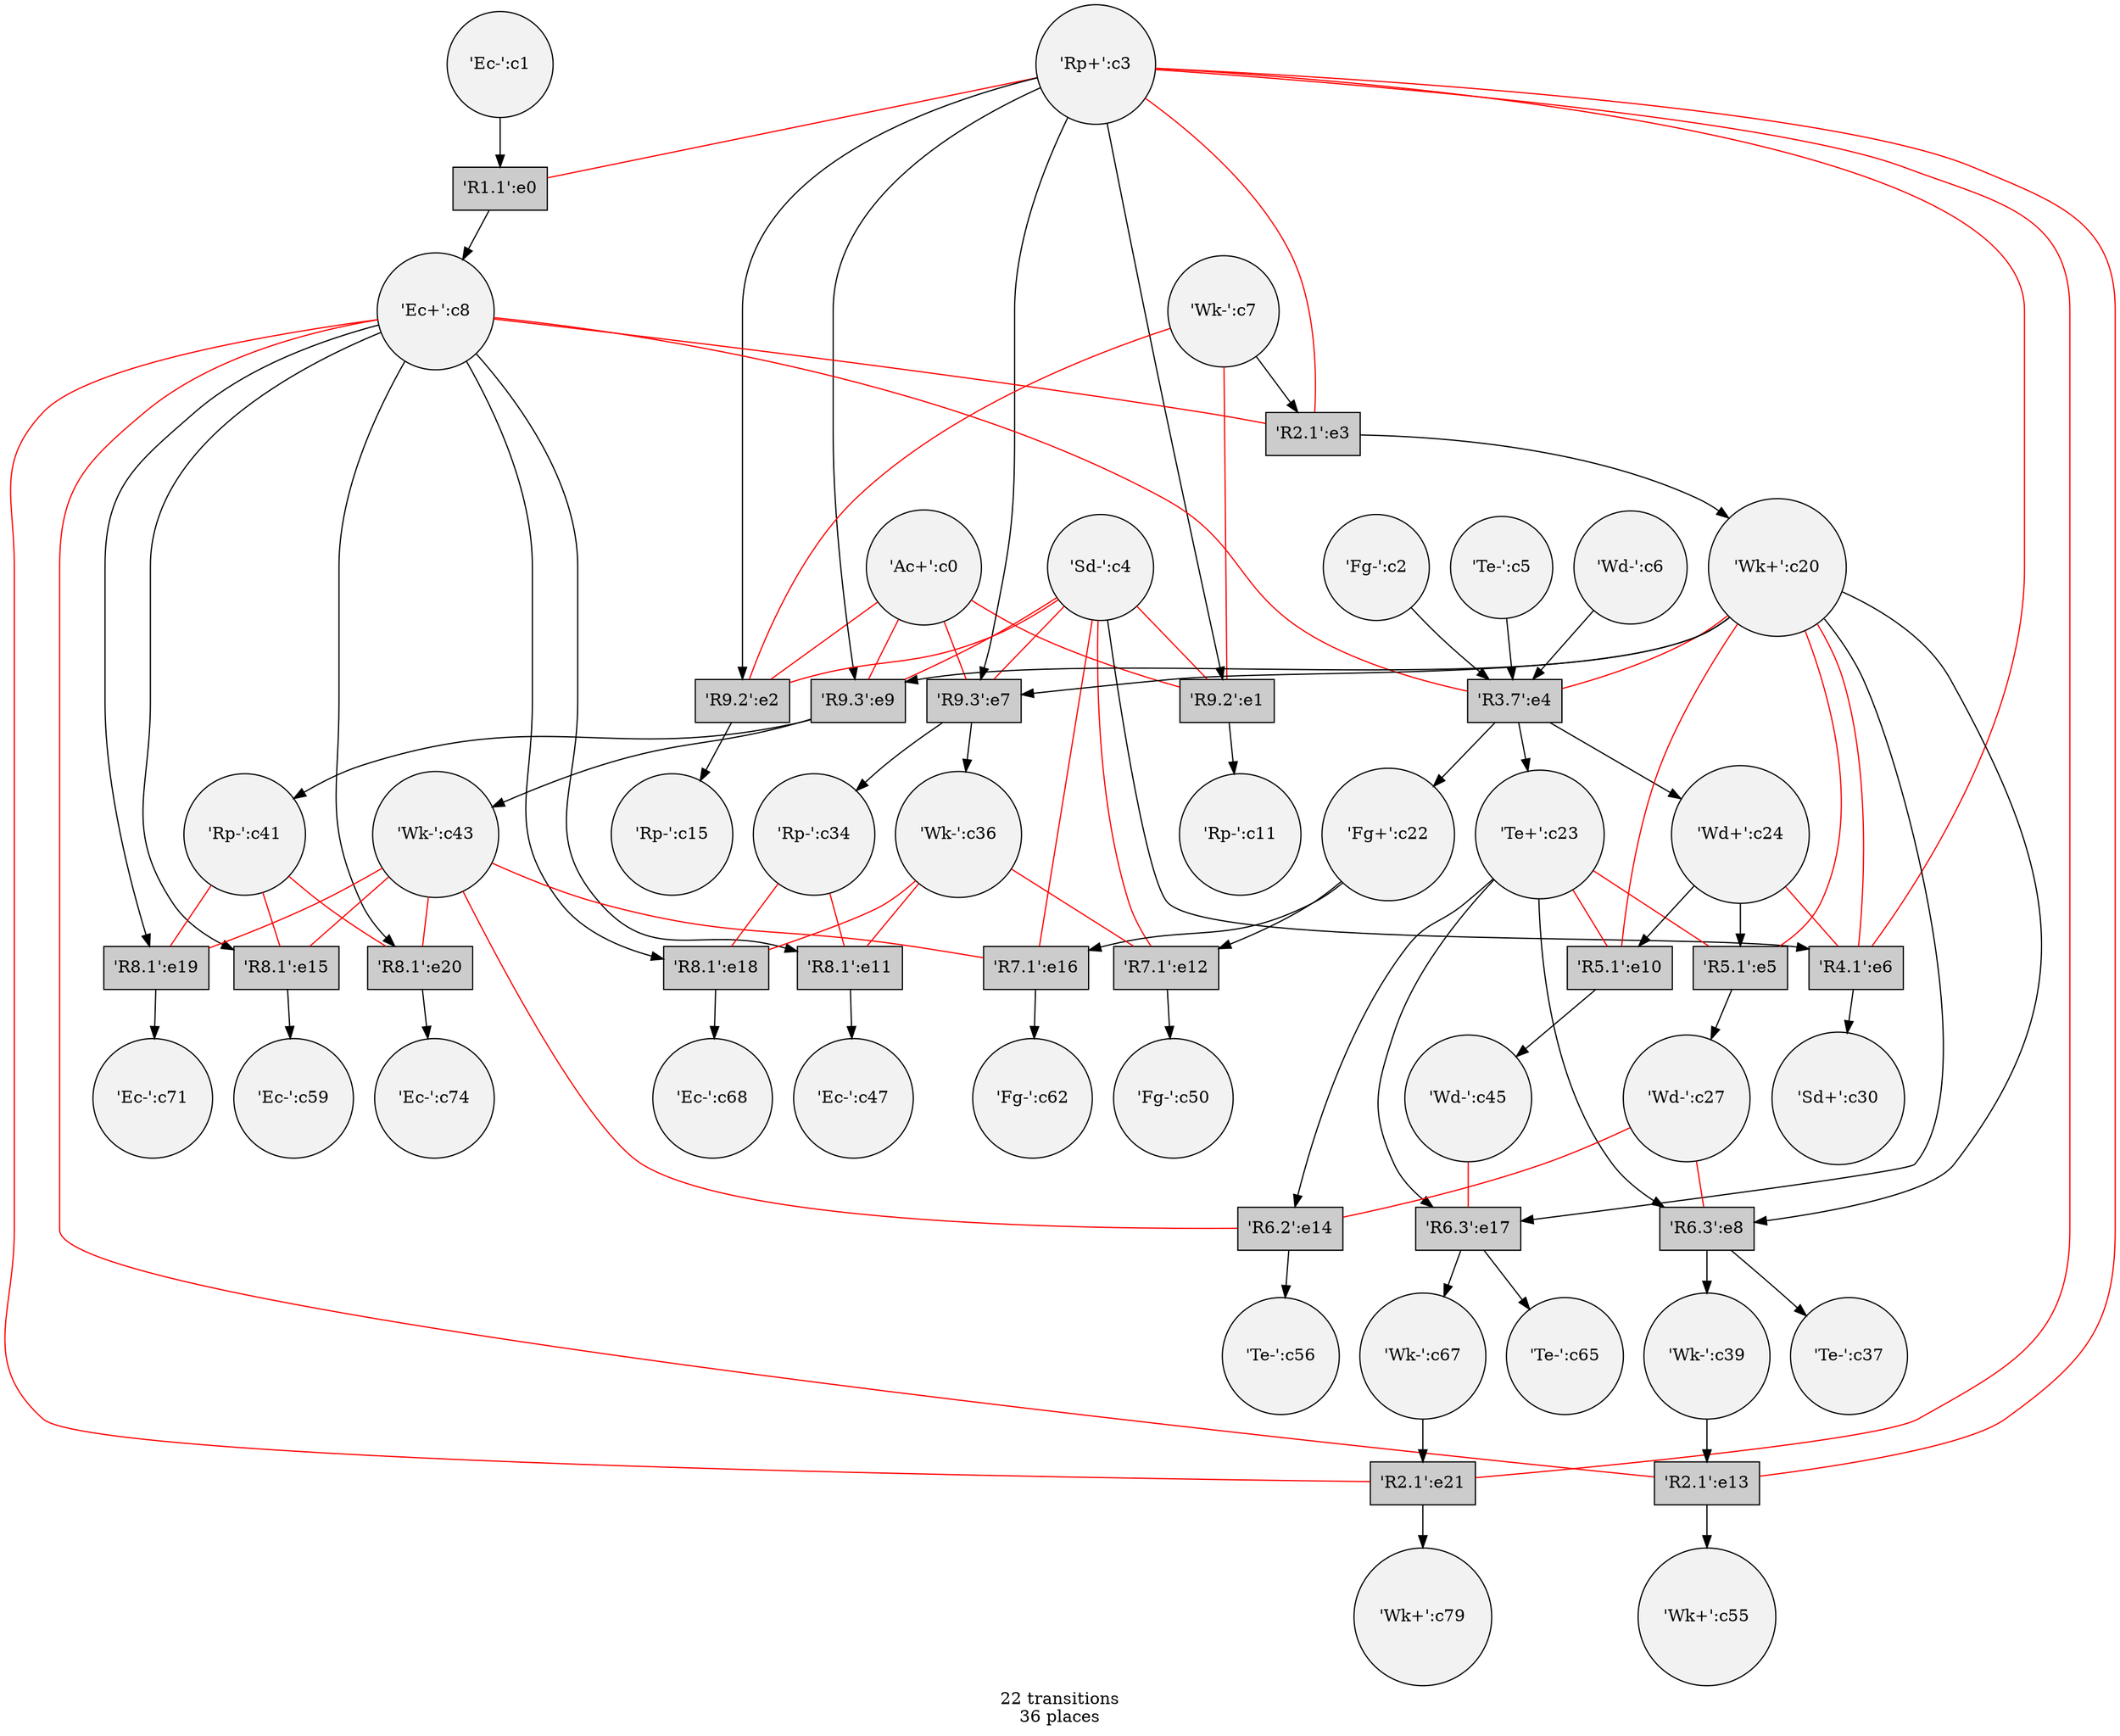 digraph {
	/* transitions */
	node	[shape=box style=filled fillcolor=gray80];
	t139702619391696 [label="'R1.1':e0"];
	t139702619390208 [label="'R9.2':e1"];
	t139702619391888 [label="'R9.2':e2"];
	t139702619392224 [label="'R2.1':e3"];
	t139702619391072 [label="'R3.7':e4"];
	t139702619391408 [label="'R5.1':e5"];
	t139702619390544 [label="'R4.1':e6"];
	t139702619391312 [label="'R9.3':e7"];
	t139702619391168 [label="'R6.3':e8"];
	t139702619391024 [label="'R9.3':e9"];
	t139702619390112 [label="'R5.1':e10"];
	t139702619390592 [label="'R8.1':e11"];
	t139702619391264 [label="'R7.1':e12"];
	t139702619391120 [label="'R2.1':e13"];
	t139702619391456 [label="'R6.2':e14"];
	t139702619390448 [label="'R8.1':e15"];
	t139702619390016 [label="'R7.1':e16"];
	t139702619390064 [label="'R6.3':e17"];
	t139702619391648 [label="'R8.1':e18"];
	t139702619391504 [label="'R8.1':e19"];
	t139702619391600 [label="'R8.1':e20"];
	t139702619391744 [label="'R2.1':e21"];

	/* places, flow and context relations */
	node	[shape=circle fillcolor=gray95];
	p139702619403840 [label="'Ac+':c0"];
	p139702619403840 -> t139702619390208 [arrowhead=none color=red];
	p139702619403840 -> t139702619391888 [arrowhead=none color=red];
	p139702619403840 -> t139702619391024 [arrowhead=none color=red];
	p139702619403840 -> t139702619391312 [arrowhead=none color=red];

	p139703527062640 [label="'Ec-':c1"];
	p139703527062640 -> t139702619391696;

	p139703527063312 [label="'Fg-':c2"];
	p139703527063312 -> t139702619391072;

	p139703527062112 [label="'Rp+':c3"];
	p139703527062112 -> t139702619391024;
	p139703527062112 -> t139702619390208;
	p139703527062112 -> t139702619391312;
	p139703527062112 -> t139702619391888;
	p139703527062112 -> t139702619390544 [arrowhead=none color=red];
	p139703527062112 -> t139702619391120 [arrowhead=none color=red];
	p139703527062112 -> t139702619391696 [arrowhead=none color=red];
	p139703527062112 -> t139702619392224 [arrowhead=none color=red];
	p139703527062112 -> t139702619391744 [arrowhead=none color=red];

	p139702628209424 [label="'Sd-':c4"];
	p139702628209424 -> t139702619390544;
	p139702628209424 -> t139702619391024 [arrowhead=none color=red];
	p139702628209424 -> t139702619390016 [arrowhead=none color=red];
	p139702628209424 -> t139702619390208 [arrowhead=none color=red];
	p139702628209424 -> t139702619391264 [arrowhead=none color=red];
	p139702628209424 -> t139702619391312 [arrowhead=none color=red];
	p139702628209424 -> t139702619391888 [arrowhead=none color=red];

	p139702619522816 [label="'Te-':c5"];
	p139702619522816 -> t139702619391072;

	p139702619522336 [label="'Wd-':c6"];
	p139702619522336 -> t139702619391072;

	p139702618706704 [label="'Wk-':c7"];
	p139702618706704 -> t139702619392224;
	p139702618706704 -> t139702619390208 [arrowhead=none color=red];
	p139702618706704 -> t139702619391888 [arrowhead=none color=red];

	p139702618709296 [label="'Ec+':c8"];
	t139702619391696 -> p139702618709296;
	p139702618709296 -> t139702619391504;
	p139702618709296 -> t139702619391600;
	p139702618709296 -> t139702619390592;
	p139702618709296 -> t139702619391648;
	p139702618709296 -> t139702619390448;
	p139702618709296 -> t139702619391120 [arrowhead=none color=red];
	p139702618709296 -> t139702619391072 [arrowhead=none color=red];
	p139702618709296 -> t139702619391744 [arrowhead=none color=red];
	p139702618709296 -> t139702619392224 [arrowhead=none color=red];

	p139702618706464 [label="'Rp-':c11"];
	t139702619390208 -> p139702618706464;

	p139702618708576 [label="'Rp-':c15"];
	t139702619391888 -> p139702618708576;

	p139702618614320 [label="'Wk+':c20"];
	t139702619392224 -> p139702618614320;
	p139702618614320 -> t139702619391024;
	p139702618614320 -> t139702619390064;
	p139702618614320 -> t139702619391168;
	p139702618614320 -> t139702619391312;
	p139702618614320 -> t139702619390112 [arrowhead=none color=red];
	p139702618614320 -> t139702619391408 [arrowhead=none color=red];
	p139702618614320 -> t139702619390544 [arrowhead=none color=red];
	p139702618614320 -> t139702619391072 [arrowhead=none color=red];

	p139702618613408 [label="'Fg+':c22"];
	t139702619391072 -> p139702618613408;
	p139702618613408 -> t139702619391264;
	p139702618613408 -> t139702619390016;

	p139702618612352 [label="'Te+':c23"];
	t139702619391072 -> p139702618612352;
	p139702618612352 -> t139702619390064;
	p139702618612352 -> t139702619391168;
	p139702618612352 -> t139702619391456;
	p139702618612352 -> t139702619390112 [arrowhead=none color=red];
	p139702618612352 -> t139702619391408 [arrowhead=none color=red];

	p139702618614896 [label="'Wd+':c24"];
	t139702619391072 -> p139702618614896;
	p139702618614896 -> t139702619390112;
	p139702618614896 -> t139702619391408;
	p139702618614896 -> t139702619390544 [arrowhead=none color=red];

	p139702618614080 [label="'Wd-':c27"];
	t139702619391408 -> p139702618614080;
	p139702618614080 -> t139702619391168 [arrowhead=none color=red];
	p139702618614080 -> t139702619391456 [arrowhead=none color=red];

	p139702618613648 [label="'Sd+':c30"];
	t139702619390544 -> p139702618613648;

	p139702618614416 [label="'Rp-':c34"];
	t139702619391312 -> p139702618614416;
	p139702618614416 -> t139702619390592 [arrowhead=none color=red];
	p139702618614416 -> t139702619391648 [arrowhead=none color=red];

	p139702618613696 [label="'Wk-':c36"];
	t139702619391312 -> p139702618613696;
	p139702618613696 -> t139702619390592 [arrowhead=none color=red];
	p139702618613696 -> t139702619391264 [arrowhead=none color=red];
	p139702618613696 -> t139702619391648 [arrowhead=none color=red];

	p139702618613216 [label="'Te-':c37"];
	t139702619391168 -> p139702618613216;

	p139702618613600 [label="'Wk-':c39"];
	t139702619391168 -> p139702618613600;
	p139702618613600 -> t139702619391120;

	p139702619388464 [label="'Rp-':c41"];
	t139702619391024 -> p139702619388464;
	p139702619388464 -> t139702619391504 [arrowhead=none color=red];
	p139702619388464 -> t139702619391600 [arrowhead=none color=red];
	p139702619388464 -> t139702619390448 [arrowhead=none color=red];

	p139702619388848 [label="'Wk-':c43"];
	t139702619391024 -> p139702619388848;
	p139702619388848 -> t139702619391504 [arrowhead=none color=red];
	p139702619388848 -> t139702619390016 [arrowhead=none color=red];
	p139702619388848 -> t139702619391600 [arrowhead=none color=red];
	p139702619388848 -> t139702619391456 [arrowhead=none color=red];
	p139702619388848 -> t139702619390448 [arrowhead=none color=red];

	p139702619386256 [label="'Wd-':c45"];
	t139702619390112 -> p139702619386256;
	p139702619386256 -> t139702619390064 [arrowhead=none color=red];

	p139702619386736 [label="'Ec-':c47"];
	t139702619390592 -> p139702619386736;

	p139702619386784 [label="'Fg-':c50"];
	t139702619391264 -> p139702619386784;

	p139702619389664 [label="'Wk+':c55"];
	t139702619391120 -> p139702619389664;

	p139702619388224 [label="'Te-':c56"];
	t139702619391456 -> p139702619388224;

	p139702619389904 [label="'Ec-':c59"];
	t139702619390448 -> p139702619389904;

	p139702619389760 [label="'Fg-':c62"];
	t139702619390016 -> p139702619389760;

	p139702619389136 [label="'Te-':c65"];
	t139702619390064 -> p139702619389136;

	p139702619388656 [label="'Wk-':c67"];
	t139702619390064 -> p139702619388656;
	p139702619388656 -> t139702619391744;

	p139702619387552 [label="'Ec-':c68"];
	t139702619391648 -> p139702619387552;

	p139702619392176 [label="'Ec-':c71"];
	t139702619391504 -> p139702619392176;

	p139702619390400 [label="'Ec-':c74"];
	t139702619391600 -> p139702619390400;

	p139702619390256 [label="'Wk+':c79"];
	t139702619391744 -> p139702619390256;

	graph [label="22 transitions\n36 places"];
}
